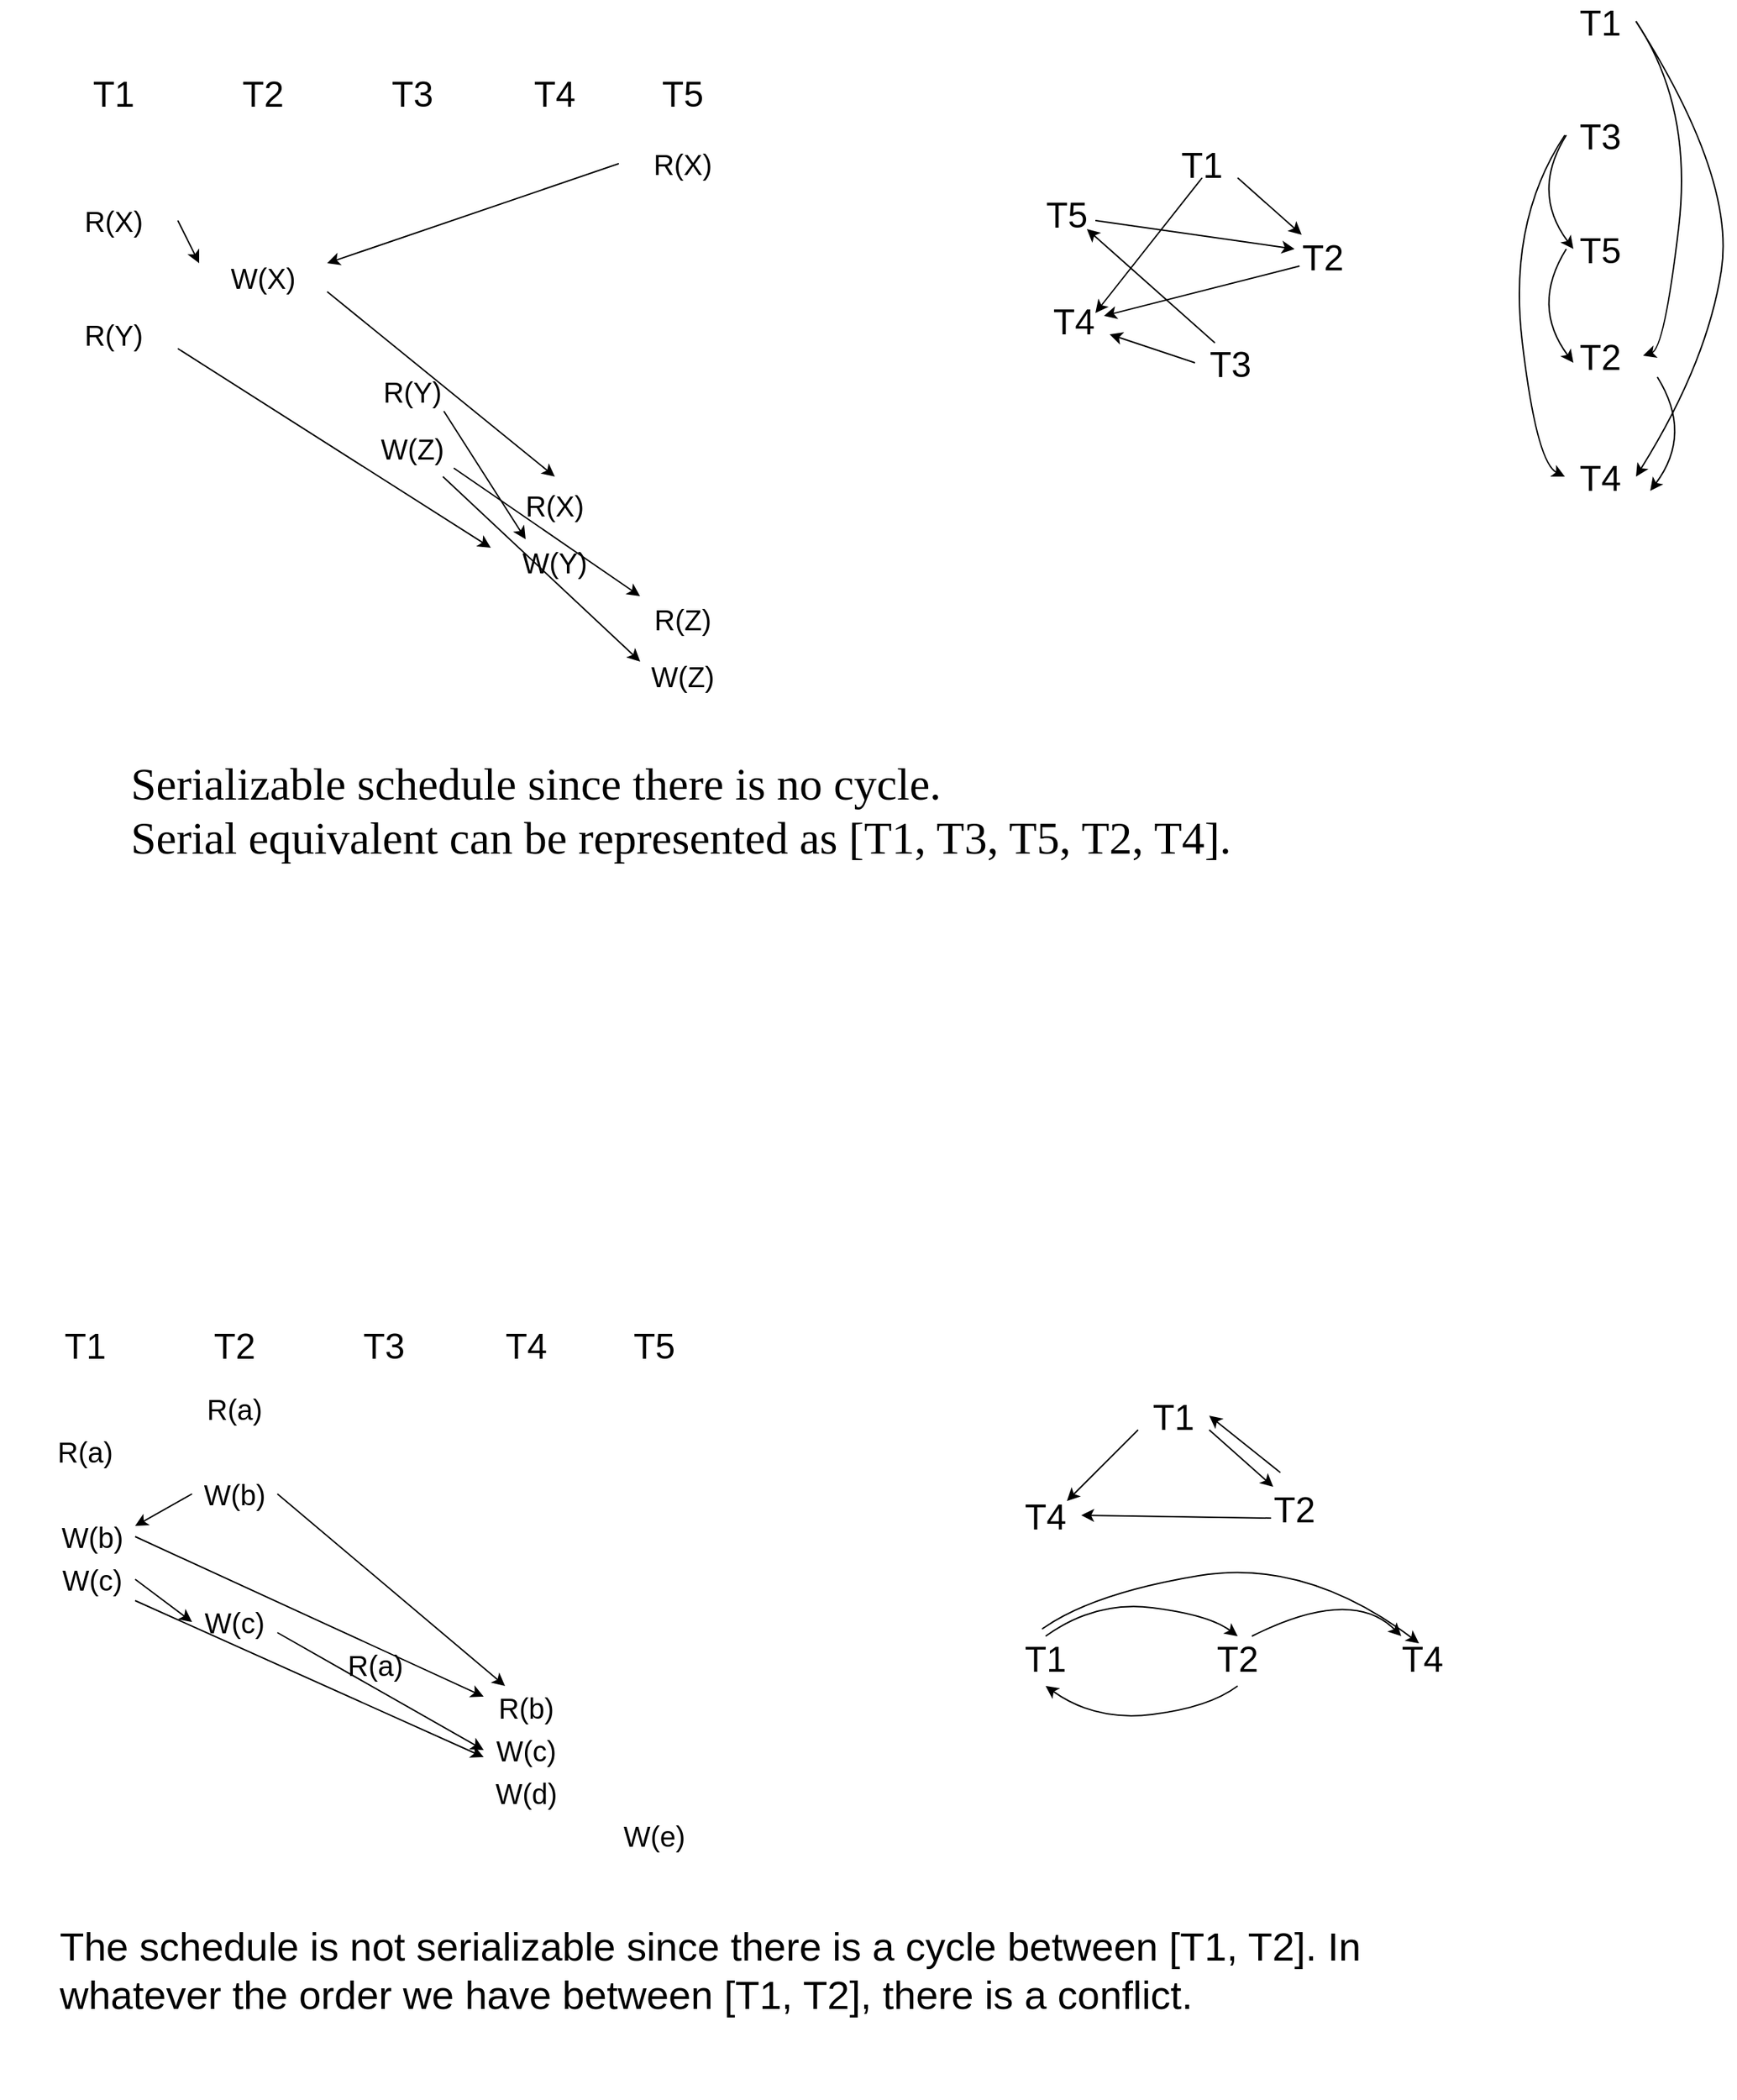 <mxfile version="26.0.16">
  <diagram name="第 1 页" id="-ZOc3veKJeFM5KGvulX8">
    <mxGraphModel dx="2726" dy="1766" grid="1" gridSize="10" guides="1" tooltips="1" connect="1" arrows="1" fold="1" page="1" pageScale="1" pageWidth="827" pageHeight="1169" math="0" shadow="0">
      <root>
        <mxCell id="0" />
        <mxCell id="1" parent="0" />
        <mxCell id="pBgCpkDC4Ms9tkoetQ4E-1" value="T1" style="text;html=1;align=center;verticalAlign=middle;whiteSpace=wrap;rounded=0;fontSize=25;" vertex="1" parent="1">
          <mxGeometry x="170" y="130" width="120" height="60" as="geometry" />
        </mxCell>
        <mxCell id="pBgCpkDC4Ms9tkoetQ4E-2" value="T2" style="text;html=1;align=center;verticalAlign=middle;whiteSpace=wrap;rounded=0;fontSize=25;" vertex="1" parent="1">
          <mxGeometry x="275" y="130" width="120" height="60" as="geometry" />
        </mxCell>
        <mxCell id="pBgCpkDC4Ms9tkoetQ4E-3" value="T3" style="text;html=1;align=center;verticalAlign=middle;whiteSpace=wrap;rounded=0;fontSize=25;" vertex="1" parent="1">
          <mxGeometry x="380" y="130" width="120" height="60" as="geometry" />
        </mxCell>
        <mxCell id="pBgCpkDC4Ms9tkoetQ4E-4" value="T4" style="text;html=1;align=center;verticalAlign=middle;whiteSpace=wrap;rounded=0;fontSize=25;" vertex="1" parent="1">
          <mxGeometry x="480" y="130" width="120" height="60" as="geometry" />
        </mxCell>
        <mxCell id="pBgCpkDC4Ms9tkoetQ4E-5" value="T5" style="text;html=1;align=center;verticalAlign=middle;whiteSpace=wrap;rounded=0;fontSize=25;" vertex="1" parent="1">
          <mxGeometry x="570" y="130" width="120" height="60" as="geometry" />
        </mxCell>
        <mxCell id="pBgCpkDC4Ms9tkoetQ4E-6" value="R(X)" style="text;html=1;align=center;verticalAlign=middle;whiteSpace=wrap;rounded=0;fontSize=20;" vertex="1" parent="1">
          <mxGeometry x="585" y="190" width="90" height="40" as="geometry" />
        </mxCell>
        <mxCell id="pBgCpkDC4Ms9tkoetQ4E-9" value="R(X)" style="text;html=1;align=center;verticalAlign=middle;whiteSpace=wrap;rounded=0;fontSize=20;" vertex="1" parent="1">
          <mxGeometry x="185" y="230" width="90" height="40" as="geometry" />
        </mxCell>
        <mxCell id="pBgCpkDC4Ms9tkoetQ4E-10" value="W(X)" style="text;html=1;align=center;verticalAlign=middle;whiteSpace=wrap;rounded=0;fontSize=20;" vertex="1" parent="1">
          <mxGeometry x="290" y="270" width="90" height="40" as="geometry" />
        </mxCell>
        <mxCell id="pBgCpkDC4Ms9tkoetQ4E-11" value="R(Y)" style="text;html=1;align=center;verticalAlign=middle;whiteSpace=wrap;rounded=0;fontSize=20;" vertex="1" parent="1">
          <mxGeometry x="185" y="310" width="90" height="40" as="geometry" />
        </mxCell>
        <mxCell id="pBgCpkDC4Ms9tkoetQ4E-12" value="R(Y)" style="text;html=1;align=center;verticalAlign=middle;whiteSpace=wrap;rounded=0;fontSize=20;" vertex="1" parent="1">
          <mxGeometry x="395" y="350" width="90" height="40" as="geometry" />
        </mxCell>
        <mxCell id="pBgCpkDC4Ms9tkoetQ4E-13" value="W(Z)" style="text;html=1;align=center;verticalAlign=middle;whiteSpace=wrap;rounded=0;fontSize=20;" vertex="1" parent="1">
          <mxGeometry x="395" y="390" width="90" height="40" as="geometry" />
        </mxCell>
        <mxCell id="pBgCpkDC4Ms9tkoetQ4E-14" value="R(X)" style="text;html=1;align=center;verticalAlign=middle;whiteSpace=wrap;rounded=0;fontSize=20;" vertex="1" parent="1">
          <mxGeometry x="495" y="430" width="90" height="40" as="geometry" />
        </mxCell>
        <mxCell id="pBgCpkDC4Ms9tkoetQ4E-15" value="W(Y)" style="text;html=1;align=center;verticalAlign=middle;whiteSpace=wrap;rounded=0;fontSize=20;" vertex="1" parent="1">
          <mxGeometry x="495" y="470" width="90" height="40" as="geometry" />
        </mxCell>
        <mxCell id="pBgCpkDC4Ms9tkoetQ4E-16" value="R(Z)" style="text;html=1;align=center;verticalAlign=middle;whiteSpace=wrap;rounded=0;fontSize=20;" vertex="1" parent="1">
          <mxGeometry x="585" y="510" width="90" height="40" as="geometry" />
        </mxCell>
        <mxCell id="pBgCpkDC4Ms9tkoetQ4E-17" value="W(Z)" style="text;html=1;align=center;verticalAlign=middle;whiteSpace=wrap;rounded=0;fontSize=20;" vertex="1" parent="1">
          <mxGeometry x="585" y="550" width="90" height="40" as="geometry" />
        </mxCell>
        <mxCell id="pBgCpkDC4Ms9tkoetQ4E-18" value="" style="endArrow=classic;html=1;rounded=0;exitX=0;exitY=0.5;exitDx=0;exitDy=0;entryX=1;entryY=0.25;entryDx=0;entryDy=0;" edge="1" parent="1" source="pBgCpkDC4Ms9tkoetQ4E-6" target="pBgCpkDC4Ms9tkoetQ4E-10">
          <mxGeometry width="50" height="50" relative="1" as="geometry">
            <mxPoint x="530" y="400" as="sourcePoint" />
            <mxPoint x="580" y="350" as="targetPoint" />
          </mxGeometry>
        </mxCell>
        <mxCell id="pBgCpkDC4Ms9tkoetQ4E-19" value="" style="endArrow=classic;html=1;rounded=0;entryX=0;entryY=0.25;entryDx=0;entryDy=0;exitX=1;exitY=0.5;exitDx=0;exitDy=0;" edge="1" parent="1" source="pBgCpkDC4Ms9tkoetQ4E-9" target="pBgCpkDC4Ms9tkoetQ4E-10">
          <mxGeometry width="50" height="50" relative="1" as="geometry">
            <mxPoint x="270" y="240" as="sourcePoint" />
            <mxPoint x="390" y="290" as="targetPoint" />
          </mxGeometry>
        </mxCell>
        <mxCell id="pBgCpkDC4Ms9tkoetQ4E-20" value="" style="endArrow=classic;html=1;rounded=0;exitX=1;exitY=0.75;exitDx=0;exitDy=0;entryX=0.5;entryY=0;entryDx=0;entryDy=0;" edge="1" parent="1" source="pBgCpkDC4Ms9tkoetQ4E-10" target="pBgCpkDC4Ms9tkoetQ4E-14">
          <mxGeometry width="50" height="50" relative="1" as="geometry">
            <mxPoint x="530" y="400" as="sourcePoint" />
            <mxPoint x="580" y="350" as="targetPoint" />
          </mxGeometry>
        </mxCell>
        <mxCell id="pBgCpkDC4Ms9tkoetQ4E-21" value="" style="endArrow=classic;html=1;rounded=0;exitX=1;exitY=0.75;exitDx=0;exitDy=0;entryX=0;entryY=0.25;entryDx=0;entryDy=0;" edge="1" parent="1" source="pBgCpkDC4Ms9tkoetQ4E-11" target="pBgCpkDC4Ms9tkoetQ4E-15">
          <mxGeometry width="50" height="50" relative="1" as="geometry">
            <mxPoint x="530" y="400" as="sourcePoint" />
            <mxPoint x="580" y="350" as="targetPoint" />
          </mxGeometry>
        </mxCell>
        <mxCell id="pBgCpkDC4Ms9tkoetQ4E-22" value="" style="endArrow=classic;html=1;rounded=0;entryX=0.25;entryY=0;entryDx=0;entryDy=0;" edge="1" parent="1">
          <mxGeometry width="50" height="50" relative="1" as="geometry">
            <mxPoint x="462" y="384" as="sourcePoint" />
            <mxPoint x="519.5" y="474" as="targetPoint" />
          </mxGeometry>
        </mxCell>
        <mxCell id="pBgCpkDC4Ms9tkoetQ4E-23" value="" style="endArrow=classic;html=1;rounded=0;exitX=0.833;exitY=0.75;exitDx=0;exitDy=0;exitPerimeter=0;" edge="1" parent="1">
          <mxGeometry width="50" height="50" relative="1" as="geometry">
            <mxPoint x="468.97" y="424" as="sourcePoint" />
            <mxPoint x="599.904" y="514" as="targetPoint" />
          </mxGeometry>
        </mxCell>
        <mxCell id="pBgCpkDC4Ms9tkoetQ4E-24" value="" style="endArrow=classic;html=1;rounded=0;entryX=0.167;entryY=0.25;entryDx=0;entryDy=0;entryPerimeter=0;" edge="1" parent="1" source="pBgCpkDC4Ms9tkoetQ4E-13" target="pBgCpkDC4Ms9tkoetQ4E-17">
          <mxGeometry width="50" height="50" relative="1" as="geometry">
            <mxPoint x="478.97" y="434" as="sourcePoint" />
            <mxPoint x="609.904" y="524" as="targetPoint" />
          </mxGeometry>
        </mxCell>
        <mxCell id="pBgCpkDC4Ms9tkoetQ4E-26" value="T1" style="text;html=1;align=center;verticalAlign=middle;whiteSpace=wrap;rounded=0;fontSize=25;" vertex="1" parent="1">
          <mxGeometry x="970" y="200" width="50" height="20" as="geometry" />
        </mxCell>
        <mxCell id="pBgCpkDC4Ms9tkoetQ4E-27" value="T2" style="text;html=1;align=center;verticalAlign=middle;whiteSpace=wrap;rounded=0;fontSize=25;" vertex="1" parent="1">
          <mxGeometry x="1050" y="260" width="60" height="30" as="geometry" />
        </mxCell>
        <mxCell id="pBgCpkDC4Ms9tkoetQ4E-28" value="T3" style="text;html=1;align=center;verticalAlign=middle;whiteSpace=wrap;rounded=0;fontSize=25;" vertex="1" parent="1">
          <mxGeometry x="990" y="350" width="50" as="geometry" />
        </mxCell>
        <mxCell id="pBgCpkDC4Ms9tkoetQ4E-29" value="T4" style="text;html=1;align=center;verticalAlign=middle;whiteSpace=wrap;rounded=0;fontSize=25;" vertex="1" parent="1">
          <mxGeometry x="890" y="310" width="30" height="20" as="geometry" />
        </mxCell>
        <mxCell id="pBgCpkDC4Ms9tkoetQ4E-30" value="T5" style="text;html=1;align=center;verticalAlign=middle;whiteSpace=wrap;rounded=0;fontSize=25;" vertex="1" parent="1">
          <mxGeometry x="880" y="240" width="40" height="10" as="geometry" />
        </mxCell>
        <mxCell id="pBgCpkDC4Ms9tkoetQ4E-31" value="" style="endArrow=classic;html=1;rounded=0;entryX=0.25;entryY=0;entryDx=0;entryDy=0;" edge="1" parent="1" target="pBgCpkDC4Ms9tkoetQ4E-27">
          <mxGeometry width="50" height="50" relative="1" as="geometry">
            <mxPoint x="1020" y="220" as="sourcePoint" />
            <mxPoint x="1060" y="100" as="targetPoint" />
          </mxGeometry>
        </mxCell>
        <mxCell id="pBgCpkDC4Ms9tkoetQ4E-32" value="" style="endArrow=classic;html=1;rounded=0;exitX=1;exitY=1;exitDx=0;exitDy=0;" edge="1" parent="1" source="pBgCpkDC4Ms9tkoetQ4E-30">
          <mxGeometry width="50" height="50" relative="1" as="geometry">
            <mxPoint x="1030" y="230" as="sourcePoint" />
            <mxPoint x="1060" y="270" as="targetPoint" />
          </mxGeometry>
        </mxCell>
        <mxCell id="pBgCpkDC4Ms9tkoetQ4E-33" value="" style="endArrow=classic;html=1;rounded=0;entryX=1;entryY=0.25;entryDx=0;entryDy=0;exitX=0.5;exitY=1;exitDx=0;exitDy=0;" edge="1" parent="1" source="pBgCpkDC4Ms9tkoetQ4E-26" target="pBgCpkDC4Ms9tkoetQ4E-29">
          <mxGeometry width="50" height="50" relative="1" as="geometry">
            <mxPoint x="1040" y="240" as="sourcePoint" />
            <mxPoint x="1085" y="280" as="targetPoint" />
          </mxGeometry>
        </mxCell>
        <mxCell id="pBgCpkDC4Ms9tkoetQ4E-34" value="" style="endArrow=classic;html=1;rounded=0;exitX=0.25;exitY=1;exitDx=0;exitDy=0;" edge="1" parent="1">
          <mxGeometry width="50" height="50" relative="1" as="geometry">
            <mxPoint x="1063.5" y="282" as="sourcePoint" />
            <mxPoint x="926" y="317" as="targetPoint" />
          </mxGeometry>
        </mxCell>
        <mxCell id="pBgCpkDC4Ms9tkoetQ4E-35" value="" style="endArrow=classic;html=1;rounded=0;" edge="1" parent="1">
          <mxGeometry width="50" height="50" relative="1" as="geometry">
            <mxPoint x="1004" y="336" as="sourcePoint" />
            <mxPoint x="914" y="256" as="targetPoint" />
          </mxGeometry>
        </mxCell>
        <mxCell id="pBgCpkDC4Ms9tkoetQ4E-36" value="" style="endArrow=classic;html=1;rounded=0;entryX=1;entryY=1;entryDx=0;entryDy=0;" edge="1" parent="1">
          <mxGeometry width="50" height="50" relative="1" as="geometry">
            <mxPoint x="990" y="350" as="sourcePoint" />
            <mxPoint x="930" y="330" as="targetPoint" />
          </mxGeometry>
        </mxCell>
        <mxCell id="pBgCpkDC4Ms9tkoetQ4E-37" value="T1" style="text;html=1;align=center;verticalAlign=middle;whiteSpace=wrap;rounded=0;fontSize=25;" vertex="1" parent="1">
          <mxGeometry x="1250" y="100" width="50" height="20" as="geometry" />
        </mxCell>
        <mxCell id="pBgCpkDC4Ms9tkoetQ4E-38" value="T2" style="text;html=1;align=center;verticalAlign=middle;whiteSpace=wrap;rounded=0;fontSize=25;" vertex="1" parent="1">
          <mxGeometry x="1245" y="330" width="60" height="30" as="geometry" />
        </mxCell>
        <mxCell id="pBgCpkDC4Ms9tkoetQ4E-39" value="T4" style="text;html=1;align=center;verticalAlign=middle;whiteSpace=wrap;rounded=0;fontSize=25;" vertex="1" parent="1">
          <mxGeometry x="1260" y="420" width="30" height="20" as="geometry" />
        </mxCell>
        <mxCell id="pBgCpkDC4Ms9tkoetQ4E-40" value="T5" style="text;html=1;align=center;verticalAlign=middle;whiteSpace=wrap;rounded=0;fontSize=25;" vertex="1" parent="1">
          <mxGeometry x="1260" y="260" width="30" height="20" as="geometry" />
        </mxCell>
        <mxCell id="pBgCpkDC4Ms9tkoetQ4E-41" value="T3" style="text;html=1;align=center;verticalAlign=middle;whiteSpace=wrap;rounded=0;fontSize=25;" vertex="1" parent="1">
          <mxGeometry x="1260" y="180" width="30" height="20" as="geometry" />
        </mxCell>
        <mxCell id="pBgCpkDC4Ms9tkoetQ4E-45" value="" style="curved=1;endArrow=classic;html=1;rounded=0;exitX=1;exitY=0.5;exitDx=0;exitDy=0;entryX=1;entryY=0.5;entryDx=0;entryDy=0;" edge="1" parent="1" source="pBgCpkDC4Ms9tkoetQ4E-37" target="pBgCpkDC4Ms9tkoetQ4E-38">
          <mxGeometry width="50" height="50" relative="1" as="geometry">
            <mxPoint x="1440" y="110" as="sourcePoint" />
            <mxPoint x="1470" y="300" as="targetPoint" />
            <Array as="points">
              <mxPoint x="1340" y="170" />
              <mxPoint x="1320" y="340" />
            </Array>
          </mxGeometry>
        </mxCell>
        <mxCell id="pBgCpkDC4Ms9tkoetQ4E-46" value="" style="curved=1;endArrow=classic;html=1;rounded=0;" edge="1" parent="1">
          <mxGeometry width="50" height="50" relative="1" as="geometry">
            <mxPoint x="1300" y="110" as="sourcePoint" />
            <mxPoint x="1300" y="430" as="targetPoint" />
            <Array as="points">
              <mxPoint x="1370" y="220" />
              <mxPoint x="1350" y="350" />
            </Array>
          </mxGeometry>
        </mxCell>
        <mxCell id="pBgCpkDC4Ms9tkoetQ4E-48" value="" style="curved=1;endArrow=classic;html=1;rounded=0;" edge="1" parent="1">
          <mxGeometry width="50" height="50" relative="1" as="geometry">
            <mxPoint x="1251" y="190" as="sourcePoint" />
            <mxPoint x="1256" y="270" as="targetPoint" />
            <Array as="points">
              <mxPoint x="1226" y="230" />
            </Array>
          </mxGeometry>
        </mxCell>
        <mxCell id="pBgCpkDC4Ms9tkoetQ4E-49" value="" style="curved=1;endArrow=classic;html=1;rounded=0;" edge="1" parent="1">
          <mxGeometry width="50" height="50" relative="1" as="geometry">
            <mxPoint x="1251" y="270" as="sourcePoint" />
            <mxPoint x="1256" y="350" as="targetPoint" />
            <Array as="points">
              <mxPoint x="1226" y="310" />
            </Array>
          </mxGeometry>
        </mxCell>
        <mxCell id="pBgCpkDC4Ms9tkoetQ4E-50" value="" style="curved=1;endArrow=classic;html=1;rounded=0;exitX=1;exitY=0.5;exitDx=0;exitDy=0;" edge="1" parent="1">
          <mxGeometry width="50" height="50" relative="1" as="geometry">
            <mxPoint x="1250" y="190" as="sourcePoint" />
            <mxPoint x="1250" y="430" as="targetPoint" />
            <Array as="points">
              <mxPoint x="1210" y="250" />
              <mxPoint x="1230" y="420" />
            </Array>
          </mxGeometry>
        </mxCell>
        <mxCell id="pBgCpkDC4Ms9tkoetQ4E-51" value="&lt;h1 style=&quot;margin-top: 0px;&quot;&gt;&lt;div&gt;&lt;div&gt;&lt;span style=&quot;font-family: LMRoman10-Regular; font-weight: normal;&quot;&gt;Serializable schedule since there is no cycle.&amp;nbsp;&lt;/span&gt;&lt;/div&gt;&lt;/div&gt;&lt;div&gt;&lt;span style=&quot;font-weight: normal;&quot;&gt;&lt;span style=&quot;font-family: LMRoman10-Regular;&quot;&gt;Serial equivalent&amp;nbsp;&lt;/span&gt;&lt;span style=&quot;font-family: LMRoman10-Regular; background-color: transparent; color: light-dark(rgb(0, 0, 0), rgb(255, 255, 255));&quot;&gt;can be represented as [T1, T3, T5, T2, T4].&lt;/span&gt;&lt;/span&gt;&lt;/div&gt;&lt;br&gt;&lt;/h1&gt;" style="text;html=1;whiteSpace=wrap;overflow=hidden;rounded=0;fontSize=16;" vertex="1" parent="1">
          <mxGeometry x="240" y="620" width="1130" height="140" as="geometry" />
        </mxCell>
        <mxCell id="pBgCpkDC4Ms9tkoetQ4E-52" value="T1" style="text;html=1;align=center;verticalAlign=middle;whiteSpace=wrap;rounded=0;fontSize=25;" vertex="1" parent="1">
          <mxGeometry x="150" y="1010" width="120" height="60" as="geometry" />
        </mxCell>
        <mxCell id="pBgCpkDC4Ms9tkoetQ4E-53" value="T2" style="text;html=1;align=center;verticalAlign=middle;whiteSpace=wrap;rounded=0;fontSize=25;" vertex="1" parent="1">
          <mxGeometry x="255" y="1010" width="120" height="60" as="geometry" />
        </mxCell>
        <mxCell id="pBgCpkDC4Ms9tkoetQ4E-54" value="T3" style="text;html=1;align=center;verticalAlign=middle;whiteSpace=wrap;rounded=0;fontSize=25;" vertex="1" parent="1">
          <mxGeometry x="360" y="1010" width="120" height="60" as="geometry" />
        </mxCell>
        <mxCell id="pBgCpkDC4Ms9tkoetQ4E-55" value="T4" style="text;html=1;align=center;verticalAlign=middle;whiteSpace=wrap;rounded=0;fontSize=25;" vertex="1" parent="1">
          <mxGeometry x="460" y="1010" width="120" height="60" as="geometry" />
        </mxCell>
        <mxCell id="pBgCpkDC4Ms9tkoetQ4E-56" value="T5" style="text;html=1;align=center;verticalAlign=middle;whiteSpace=wrap;rounded=0;fontSize=25;" vertex="1" parent="1">
          <mxGeometry x="550" y="1010" width="120" height="60" as="geometry" />
        </mxCell>
        <mxCell id="pBgCpkDC4Ms9tkoetQ4E-74" value="T1" style="text;html=1;align=center;verticalAlign=middle;whiteSpace=wrap;rounded=0;fontSize=25;" vertex="1" parent="1">
          <mxGeometry x="950" y="1080" width="50" height="20" as="geometry" />
        </mxCell>
        <mxCell id="pBgCpkDC4Ms9tkoetQ4E-75" value="T2" style="text;html=1;align=center;verticalAlign=middle;whiteSpace=wrap;rounded=0;fontSize=25;" vertex="1" parent="1">
          <mxGeometry x="1030" y="1140" width="60" height="30" as="geometry" />
        </mxCell>
        <mxCell id="pBgCpkDC4Ms9tkoetQ4E-77" value="T4" style="text;html=1;align=center;verticalAlign=middle;whiteSpace=wrap;rounded=0;fontSize=25;" vertex="1" parent="1">
          <mxGeometry x="870" y="1150" width="30" height="20" as="geometry" />
        </mxCell>
        <mxCell id="pBgCpkDC4Ms9tkoetQ4E-79" value="" style="endArrow=classic;html=1;rounded=0;entryX=0.25;entryY=0;entryDx=0;entryDy=0;" edge="1" parent="1" target="pBgCpkDC4Ms9tkoetQ4E-75">
          <mxGeometry width="50" height="50" relative="1" as="geometry">
            <mxPoint x="1000" y="1100" as="sourcePoint" />
            <mxPoint x="1040" y="980" as="targetPoint" />
          </mxGeometry>
        </mxCell>
        <mxCell id="pBgCpkDC4Ms9tkoetQ4E-82" value="" style="endArrow=classic;html=1;rounded=0;exitX=0.25;exitY=1;exitDx=0;exitDy=0;" edge="1" parent="1">
          <mxGeometry width="50" height="50" relative="1" as="geometry">
            <mxPoint x="1043.5" y="1162" as="sourcePoint" />
            <mxPoint x="910" y="1160" as="targetPoint" />
          </mxGeometry>
        </mxCell>
        <mxCell id="pBgCpkDC4Ms9tkoetQ4E-84" value="" style="endArrow=classic;html=1;rounded=0;entryX=1;entryY=1;entryDx=0;entryDy=0;" edge="1" parent="1">
          <mxGeometry width="50" height="50" relative="1" as="geometry">
            <mxPoint x="1050" y="1130" as="sourcePoint" />
            <mxPoint x="1000" y="1090" as="targetPoint" />
          </mxGeometry>
        </mxCell>
        <mxCell id="pBgCpkDC4Ms9tkoetQ4E-96" value="R(a)" style="text;html=1;align=center;verticalAlign=middle;whiteSpace=wrap;rounded=0;fontSize=20;" vertex="1" parent="1">
          <mxGeometry x="285" y="1070" width="60" height="30" as="geometry" />
        </mxCell>
        <mxCell id="pBgCpkDC4Ms9tkoetQ4E-97" value="R(a)" style="text;html=1;align=center;verticalAlign=middle;whiteSpace=wrap;rounded=0;fontSize=20;" vertex="1" parent="1">
          <mxGeometry x="180" y="1100" width="60" height="30" as="geometry" />
        </mxCell>
        <mxCell id="pBgCpkDC4Ms9tkoetQ4E-98" value="W(b)" style="text;html=1;align=center;verticalAlign=middle;whiteSpace=wrap;rounded=0;fontSize=20;" vertex="1" parent="1">
          <mxGeometry x="285" y="1130" width="60" height="30" as="geometry" />
        </mxCell>
        <mxCell id="pBgCpkDC4Ms9tkoetQ4E-99" value="W(b)" style="text;html=1;align=center;verticalAlign=middle;whiteSpace=wrap;rounded=0;fontSize=20;" vertex="1" parent="1">
          <mxGeometry x="185" y="1160" width="60" height="30" as="geometry" />
        </mxCell>
        <mxCell id="pBgCpkDC4Ms9tkoetQ4E-100" value="W(c)" style="text;html=1;align=center;verticalAlign=middle;whiteSpace=wrap;rounded=0;fontSize=20;" vertex="1" parent="1">
          <mxGeometry x="185" y="1190" width="60" height="30" as="geometry" />
        </mxCell>
        <mxCell id="pBgCpkDC4Ms9tkoetQ4E-101" value="W(c)" style="text;html=1;align=center;verticalAlign=middle;whiteSpace=wrap;rounded=0;fontSize=20;" vertex="1" parent="1">
          <mxGeometry x="285" y="1220" width="60" height="30" as="geometry" />
        </mxCell>
        <mxCell id="pBgCpkDC4Ms9tkoetQ4E-102" value="R(a)" style="text;html=1;align=center;verticalAlign=middle;whiteSpace=wrap;rounded=0;fontSize=20;" vertex="1" parent="1">
          <mxGeometry x="384" y="1250" width="60" height="30" as="geometry" />
        </mxCell>
        <mxCell id="pBgCpkDC4Ms9tkoetQ4E-103" value="R(b)" style="text;html=1;align=center;verticalAlign=middle;whiteSpace=wrap;rounded=0;fontSize=20;" vertex="1" parent="1">
          <mxGeometry x="490" y="1280" width="60" height="30" as="geometry" />
        </mxCell>
        <mxCell id="pBgCpkDC4Ms9tkoetQ4E-104" value="W(c)" style="text;html=1;align=center;verticalAlign=middle;whiteSpace=wrap;rounded=0;fontSize=20;" vertex="1" parent="1">
          <mxGeometry x="490" y="1310" width="60" height="30" as="geometry" />
        </mxCell>
        <mxCell id="pBgCpkDC4Ms9tkoetQ4E-105" value="W(d)" style="text;html=1;align=center;verticalAlign=middle;whiteSpace=wrap;rounded=0;fontSize=20;" vertex="1" parent="1">
          <mxGeometry x="490" y="1340" width="60" height="30" as="geometry" />
        </mxCell>
        <mxCell id="pBgCpkDC4Ms9tkoetQ4E-106" value="W(e)" style="text;html=1;align=center;verticalAlign=middle;whiteSpace=wrap;rounded=0;fontSize=20;" vertex="1" parent="1">
          <mxGeometry x="580" y="1370" width="60" height="30" as="geometry" />
        </mxCell>
        <mxCell id="pBgCpkDC4Ms9tkoetQ4E-107" value="" style="endArrow=classic;html=1;rounded=0;exitX=0;exitY=0.5;exitDx=0;exitDy=0;entryX=1;entryY=0.25;entryDx=0;entryDy=0;" edge="1" parent="1" source="pBgCpkDC4Ms9tkoetQ4E-98" target="pBgCpkDC4Ms9tkoetQ4E-99">
          <mxGeometry width="50" height="50" relative="1" as="geometry">
            <mxPoint x="420" y="1200" as="sourcePoint" />
            <mxPoint x="470" y="1150" as="targetPoint" />
          </mxGeometry>
        </mxCell>
        <mxCell id="pBgCpkDC4Ms9tkoetQ4E-109" value="" style="endArrow=classic;html=1;rounded=0;exitX=1;exitY=0.5;exitDx=0;exitDy=0;entryX=0.25;entryY=0;entryDx=0;entryDy=0;" edge="1" parent="1" source="pBgCpkDC4Ms9tkoetQ4E-98" target="pBgCpkDC4Ms9tkoetQ4E-103">
          <mxGeometry width="50" height="50" relative="1" as="geometry">
            <mxPoint x="420" y="1200" as="sourcePoint" />
            <mxPoint x="470" y="1150" as="targetPoint" />
          </mxGeometry>
        </mxCell>
        <mxCell id="pBgCpkDC4Ms9tkoetQ4E-111" value="" style="endArrow=classic;html=1;rounded=0;exitX=1;exitY=0.5;exitDx=0;exitDy=0;entryX=0;entryY=0.5;entryDx=0;entryDy=0;" edge="1" parent="1" source="pBgCpkDC4Ms9tkoetQ4E-100" target="pBgCpkDC4Ms9tkoetQ4E-101">
          <mxGeometry width="50" height="50" relative="1" as="geometry">
            <mxPoint x="420" y="1200" as="sourcePoint" />
            <mxPoint x="470" y="1150" as="targetPoint" />
          </mxGeometry>
        </mxCell>
        <mxCell id="pBgCpkDC4Ms9tkoetQ4E-112" value="" style="endArrow=classic;html=1;rounded=0;exitX=1;exitY=0.5;exitDx=0;exitDy=0;entryX=0;entryY=0.25;entryDx=0;entryDy=0;" edge="1" parent="1" source="pBgCpkDC4Ms9tkoetQ4E-99" target="pBgCpkDC4Ms9tkoetQ4E-103">
          <mxGeometry width="50" height="50" relative="1" as="geometry">
            <mxPoint x="430" y="1210" as="sourcePoint" />
            <mxPoint x="480" y="1160" as="targetPoint" />
          </mxGeometry>
        </mxCell>
        <mxCell id="pBgCpkDC4Ms9tkoetQ4E-113" value="" style="endArrow=classic;html=1;rounded=0;exitX=1;exitY=0.75;exitDx=0;exitDy=0;entryX=0;entryY=0.5;entryDx=0;entryDy=0;" edge="1" parent="1" source="pBgCpkDC4Ms9tkoetQ4E-101" target="pBgCpkDC4Ms9tkoetQ4E-104">
          <mxGeometry width="50" height="50" relative="1" as="geometry">
            <mxPoint x="440" y="1220" as="sourcePoint" />
            <mxPoint x="490" y="1170" as="targetPoint" />
          </mxGeometry>
        </mxCell>
        <mxCell id="pBgCpkDC4Ms9tkoetQ4E-114" value="" style="endArrow=classic;html=1;rounded=0;exitX=1;exitY=1;exitDx=0;exitDy=0;" edge="1" parent="1" source="pBgCpkDC4Ms9tkoetQ4E-100">
          <mxGeometry width="50" height="50" relative="1" as="geometry">
            <mxPoint x="450" y="1230" as="sourcePoint" />
            <mxPoint x="490" y="1330" as="targetPoint" />
          </mxGeometry>
        </mxCell>
        <mxCell id="pBgCpkDC4Ms9tkoetQ4E-117" value="" style="endArrow=classic;html=1;rounded=0;" edge="1" parent="1">
          <mxGeometry width="50" height="50" relative="1" as="geometry">
            <mxPoint x="950" y="1100" as="sourcePoint" />
            <mxPoint x="900" y="1150" as="targetPoint" />
          </mxGeometry>
        </mxCell>
        <mxCell id="pBgCpkDC4Ms9tkoetQ4E-118" value="T1" style="text;html=1;align=center;verticalAlign=middle;whiteSpace=wrap;rounded=0;fontSize=25;" vertex="1" parent="1">
          <mxGeometry x="860" y="1250" width="50" height="20" as="geometry" />
        </mxCell>
        <mxCell id="pBgCpkDC4Ms9tkoetQ4E-119" value="T2" style="text;html=1;align=center;verticalAlign=middle;whiteSpace=wrap;rounded=0;fontSize=25;" vertex="1" parent="1">
          <mxGeometry x="990" y="1245" width="60" height="30" as="geometry" />
        </mxCell>
        <mxCell id="pBgCpkDC4Ms9tkoetQ4E-120" value="T4" style="text;html=1;align=center;verticalAlign=middle;whiteSpace=wrap;rounded=0;fontSize=25;" vertex="1" parent="1">
          <mxGeometry x="1120" y="1245" width="60" height="30" as="geometry" />
        </mxCell>
        <mxCell id="pBgCpkDC4Ms9tkoetQ4E-121" value="" style="curved=1;endArrow=classic;html=1;rounded=0;" edge="1" parent="1">
          <mxGeometry width="50" height="50" relative="1" as="geometry">
            <mxPoint x="1315" y="360" as="sourcePoint" />
            <mxPoint x="1310" y="440" as="targetPoint" />
            <Array as="points">
              <mxPoint x="1340" y="400" />
            </Array>
          </mxGeometry>
        </mxCell>
        <mxCell id="pBgCpkDC4Ms9tkoetQ4E-122" value="" style="curved=1;endArrow=classic;html=1;rounded=0;entryX=0.5;entryY=0;entryDx=0;entryDy=0;" edge="1" parent="1" target="pBgCpkDC4Ms9tkoetQ4E-119">
          <mxGeometry width="50" height="50" relative="1" as="geometry">
            <mxPoint x="885" y="1245" as="sourcePoint" />
            <mxPoint x="1040" y="1245" as="targetPoint" />
            <Array as="points">
              <mxPoint x="920" y="1220" />
              <mxPoint x="1000" y="1230" />
            </Array>
          </mxGeometry>
        </mxCell>
        <mxCell id="pBgCpkDC4Ms9tkoetQ4E-124" value="" style="curved=1;endArrow=classic;html=1;rounded=0;entryX=0.5;entryY=0;entryDx=0;entryDy=0;" edge="1" parent="1">
          <mxGeometry width="50" height="50" relative="1" as="geometry">
            <mxPoint x="1020" y="1280" as="sourcePoint" />
            <mxPoint x="885" y="1280" as="targetPoint" />
            <Array as="points">
              <mxPoint x="1000" y="1295" />
              <mxPoint x="920" y="1305" />
            </Array>
          </mxGeometry>
        </mxCell>
        <mxCell id="pBgCpkDC4Ms9tkoetQ4E-125" value="" style="curved=1;endArrow=classic;html=1;rounded=0;" edge="1" parent="1">
          <mxGeometry width="50" height="50" relative="1" as="geometry">
            <mxPoint x="882.5" y="1240" as="sourcePoint" />
            <mxPoint x="1147.5" y="1250" as="targetPoint" />
            <Array as="points">
              <mxPoint x="917.5" y="1215" />
              <mxPoint x="1067.5" y="1190" />
            </Array>
          </mxGeometry>
        </mxCell>
        <mxCell id="pBgCpkDC4Ms9tkoetQ4E-126" value="" style="curved=1;endArrow=classic;html=1;rounded=0;entryX=0.25;entryY=0;entryDx=0;entryDy=0;" edge="1" parent="1" target="pBgCpkDC4Ms9tkoetQ4E-120">
          <mxGeometry width="50" height="50" relative="1" as="geometry">
            <mxPoint x="1030" y="1245" as="sourcePoint" />
            <mxPoint x="1165" y="1245" as="targetPoint" />
            <Array as="points">
              <mxPoint x="1100" y="1210" />
            </Array>
          </mxGeometry>
        </mxCell>
        <mxCell id="pBgCpkDC4Ms9tkoetQ4E-127" value="The schedule is not serializable since there is a cycle between [T1, T2]. In whatever the order we have between [T1, T2], there is a conflict." style="text;whiteSpace=wrap;fontSize=28;" vertex="1" parent="1">
          <mxGeometry x="190" y="1440" width="1000" height="130" as="geometry" />
        </mxCell>
      </root>
    </mxGraphModel>
  </diagram>
</mxfile>
